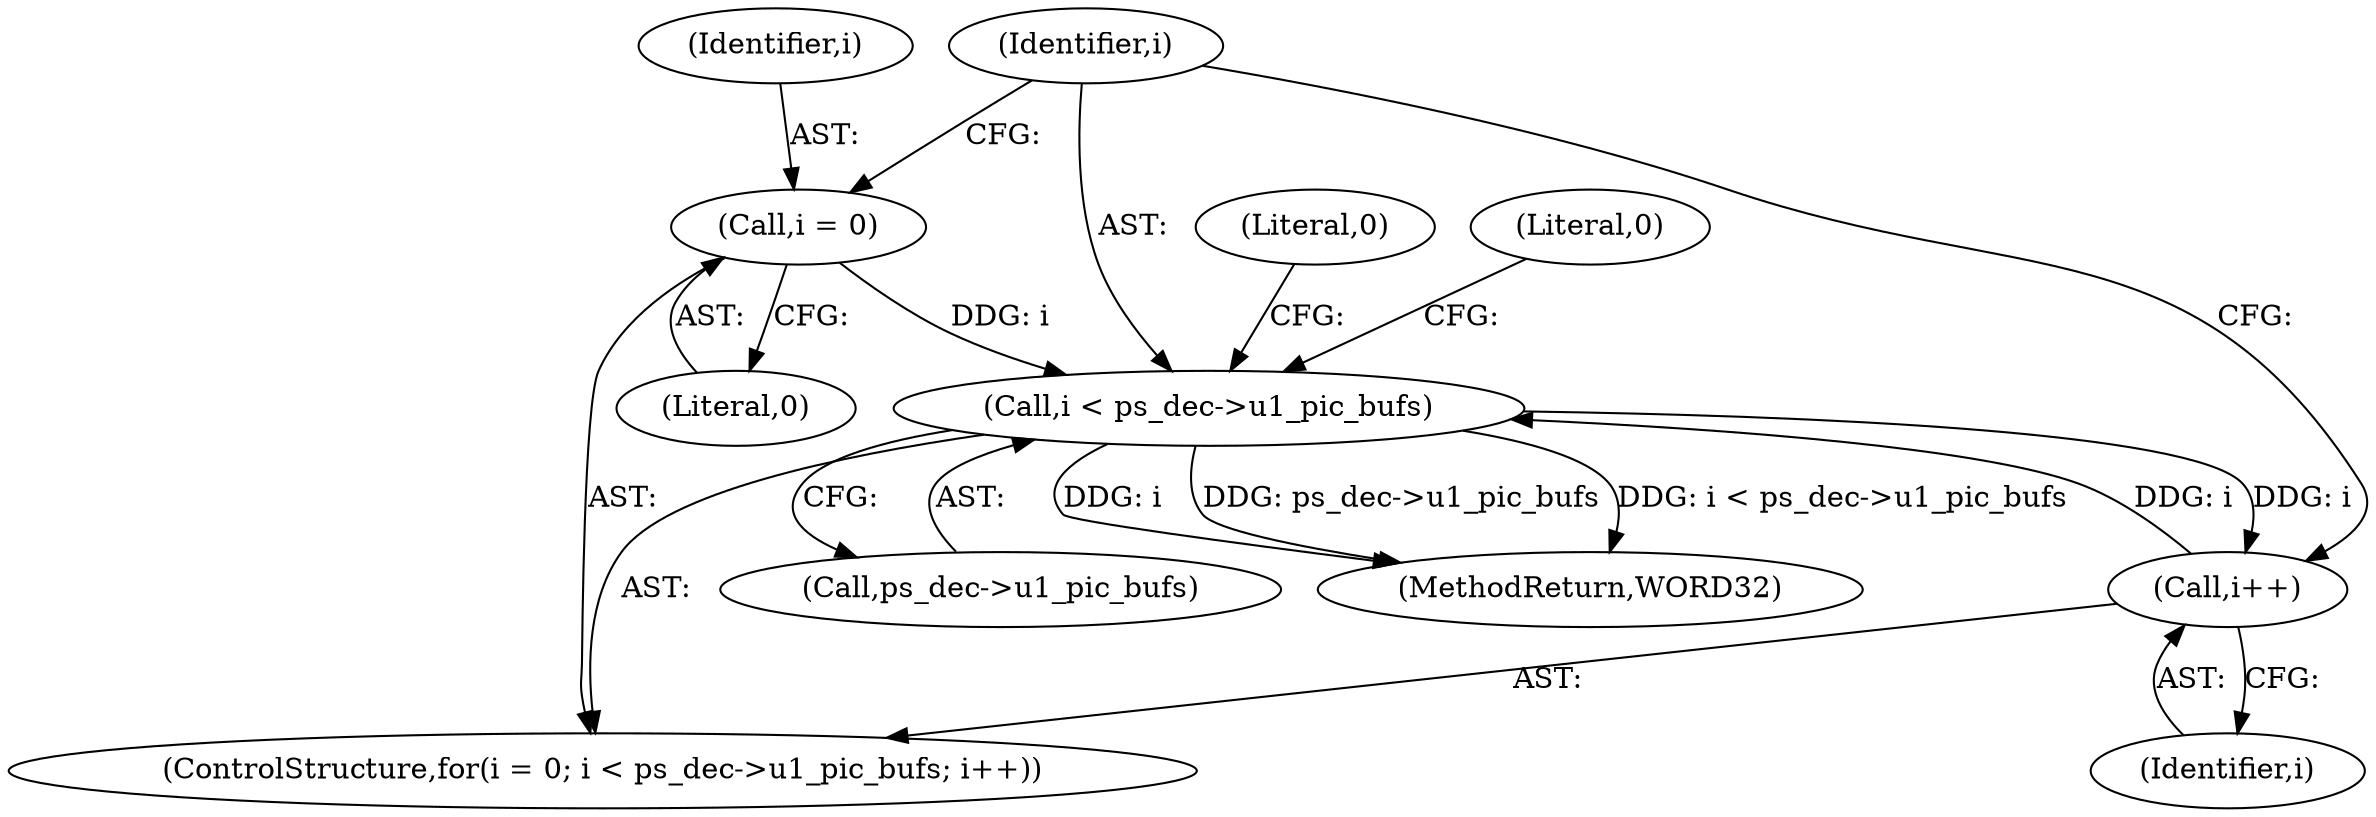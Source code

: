 digraph "0_Android_e86d3cfd2bc28dac421092106751e5638d54a848@pointer" {
"1000557" [label="(Call,i < ps_dec->u1_pic_bufs)"];
"1000562" [label="(Call,i++)"];
"1000557" [label="(Call,i < ps_dec->u1_pic_bufs)"];
"1000554" [label="(Call,i = 0)"];
"1000562" [label="(Call,i++)"];
"1000563" [label="(Identifier,i)"];
"1000557" [label="(Call,i < ps_dec->u1_pic_bufs)"];
"1000556" [label="(Literal,0)"];
"1000558" [label="(Identifier,i)"];
"1000559" [label="(Call,ps_dec->u1_pic_bufs)"];
"1000555" [label="(Identifier,i)"];
"1002270" [label="(MethodReturn,WORD32)"];
"1000553" [label="(ControlStructure,for(i = 0; i < ps_dec->u1_pic_bufs; i++))"];
"1000588" [label="(Literal,0)"];
"1000568" [label="(Literal,0)"];
"1000554" [label="(Call,i = 0)"];
"1000557" -> "1000553"  [label="AST: "];
"1000557" -> "1000559"  [label="CFG: "];
"1000558" -> "1000557"  [label="AST: "];
"1000559" -> "1000557"  [label="AST: "];
"1000568" -> "1000557"  [label="CFG: "];
"1000588" -> "1000557"  [label="CFG: "];
"1000557" -> "1002270"  [label="DDG: i < ps_dec->u1_pic_bufs"];
"1000557" -> "1002270"  [label="DDG: i"];
"1000557" -> "1002270"  [label="DDG: ps_dec->u1_pic_bufs"];
"1000562" -> "1000557"  [label="DDG: i"];
"1000554" -> "1000557"  [label="DDG: i"];
"1000557" -> "1000562"  [label="DDG: i"];
"1000562" -> "1000553"  [label="AST: "];
"1000562" -> "1000563"  [label="CFG: "];
"1000563" -> "1000562"  [label="AST: "];
"1000558" -> "1000562"  [label="CFG: "];
"1000554" -> "1000553"  [label="AST: "];
"1000554" -> "1000556"  [label="CFG: "];
"1000555" -> "1000554"  [label="AST: "];
"1000556" -> "1000554"  [label="AST: "];
"1000558" -> "1000554"  [label="CFG: "];
}
